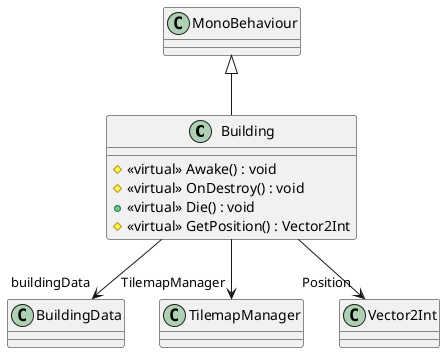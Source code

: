 @startuml
class Building {
    # <<virtual>> Awake() : void
    # <<virtual>> OnDestroy() : void
    + <<virtual>> Die() : void
    # <<virtual>> GetPosition() : Vector2Int
}
MonoBehaviour <|-- Building
Building --> "buildingData" BuildingData
Building --> "TilemapManager" TilemapManager
Building --> "Position" Vector2Int
@enduml
